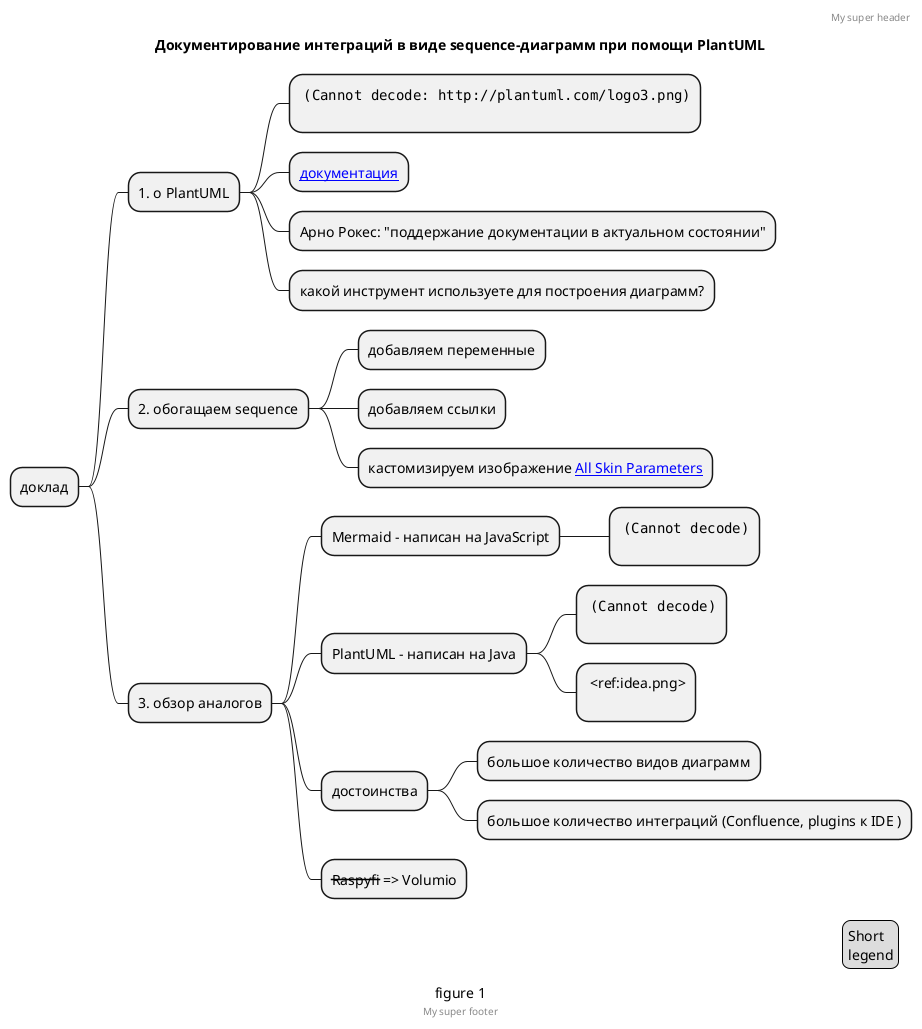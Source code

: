 @startmindmap
'https://plantuml.com/mindmap-diagram

caption figure 1
title Документирование интеграций в виде sequence-диаграмм при помощи PlantUML

* доклад
** 1. o PlantUML
***: <img:http://plantuml.com/logo3.png>
        ;
*** [[https://plantuml.com/ru/ документация]]
*** Арно Рокес: "поддержание документации в актуальном состоянии"
*** какой инструмент используете для построения диаграмм?
** 2. обогащаем sequence
*** добавляем переменные
*** добавляем ссылки

*** кастомизируем изображение [[https://plantuml-documentation.readthedocs.io/en/latest/formatting/all-skin-params.html#note All Skin Parameters]]
** 3. обзор аналогов
*** Mermaid - написан на JavaScript
****: <img:vscode.png>
;
*** PlantUML - написан на Java
****: <img:idea.png>
;
****: <ref:idea.png>
;


*** достоинства
**** большое количество видов диаграмм
**** большое количество интеграций (Confluence, plugins к IDE )
*** <s>Raspyfi</s> => Volumio

header
My super header
endheader

center footer My super footer

legend right
  Short
  legend
endlegend
@endmindmap
